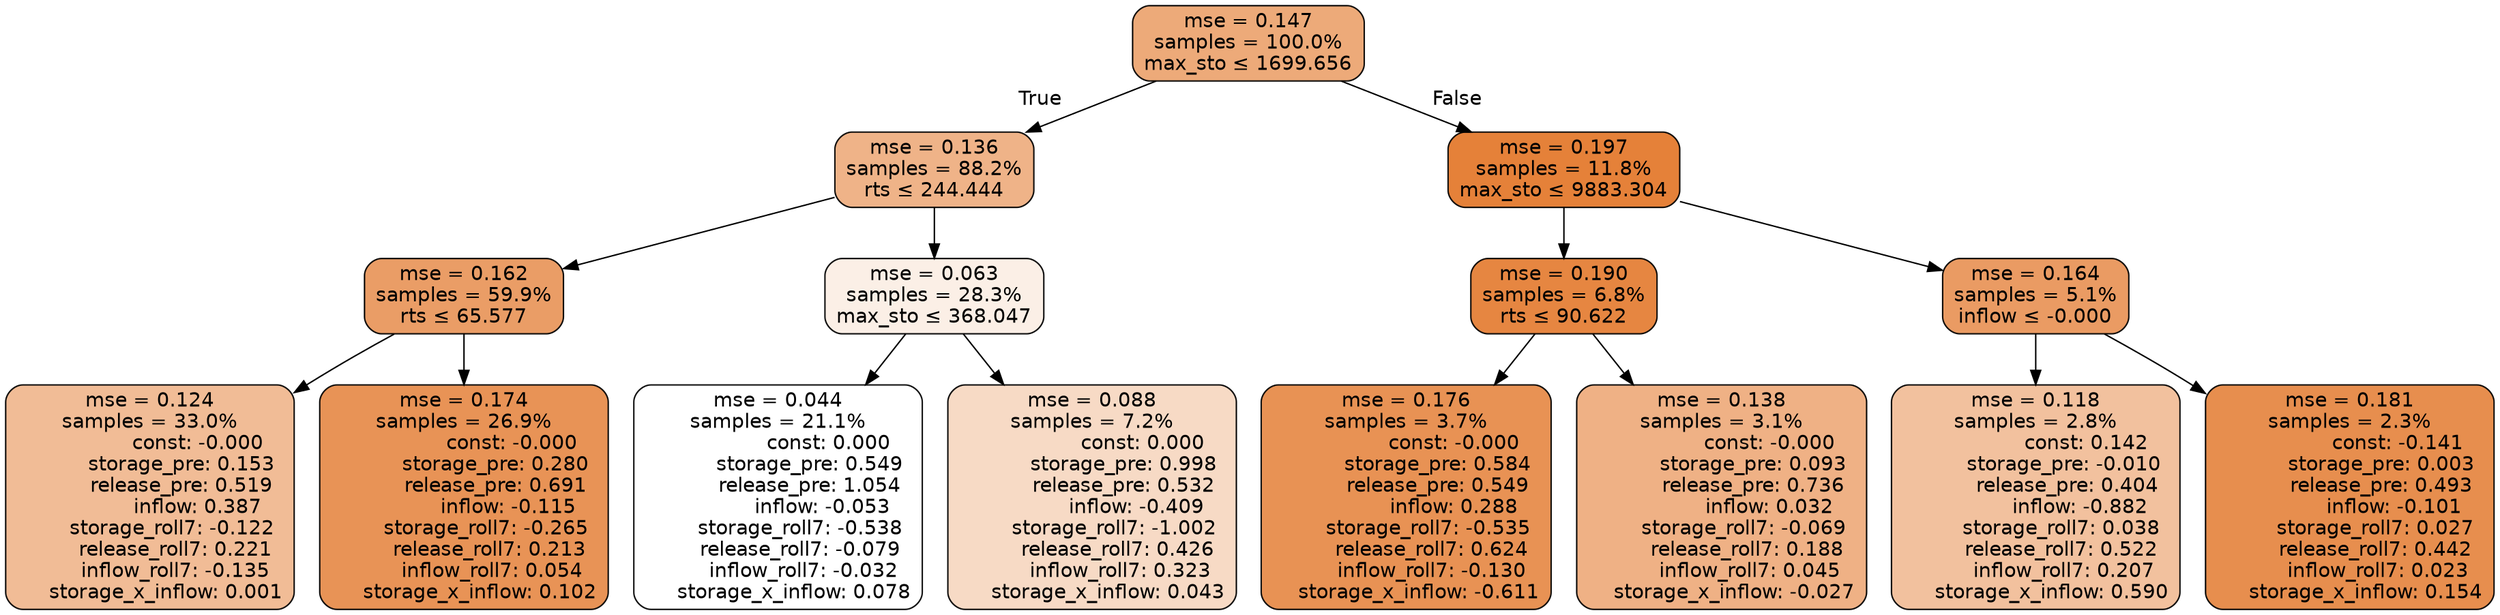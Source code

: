 digraph tree {
bgcolor="transparent"
node [shape=rectangle, style="filled, rounded", color="black", fontname=helvetica] ;
edge [fontname=helvetica] ;
	"0" [label="mse = 0.147
samples = 100.0%
max_sto &le; 1699.656", fillcolor="#edaa79"]
	"1" [label="mse = 0.136
samples = 88.2%
rts &le; 244.444", fillcolor="#efb388"]
	"2" [label="mse = 0.162
samples = 59.9%
rts &le; 65.577", fillcolor="#ea9d66"]
	"3" [label="mse = 0.124
samples = 33.0%
               const: -0.000
          storage_pre: 0.153
          release_pre: 0.519
               inflow: 0.387
       storage_roll7: -0.122
        release_roll7: 0.221
        inflow_roll7: -0.135
     storage_x_inflow: 0.001", fillcolor="#f1bc96"]
	"4" [label="mse = 0.174
samples = 26.9%
               const: -0.000
          storage_pre: 0.280
          release_pre: 0.691
              inflow: -0.115
       storage_roll7: -0.265
        release_roll7: 0.213
         inflow_roll7: 0.054
     storage_x_inflow: 0.102", fillcolor="#e89356"]
	"5" [label="mse = 0.063
samples = 28.3%
max_sto &le; 368.047", fillcolor="#fbefe6"]
	"6" [label="mse = 0.044
samples = 21.1%
                const: 0.000
          storage_pre: 0.549
          release_pre: 1.054
              inflow: -0.053
       storage_roll7: -0.538
       release_roll7: -0.079
        inflow_roll7: -0.032
     storage_x_inflow: 0.078", fillcolor="#ffffff"]
	"7" [label="mse = 0.088
samples = 7.2%
                const: 0.000
          storage_pre: 0.998
          release_pre: 0.532
              inflow: -0.409
       storage_roll7: -1.002
        release_roll7: 0.426
         inflow_roll7: 0.323
     storage_x_inflow: 0.043", fillcolor="#f7dac5"]
	"8" [label="mse = 0.197
samples = 11.8%
max_sto &le; 9883.304", fillcolor="#e58139"]
	"9" [label="mse = 0.190
samples = 6.8%
rts &le; 90.622", fillcolor="#e68641"]
	"10" [label="mse = 0.176
samples = 3.7%
               const: -0.000
          storage_pre: 0.584
          release_pre: 0.549
               inflow: 0.288
       storage_roll7: -0.535
        release_roll7: 0.624
        inflow_roll7: -0.130
    storage_x_inflow: -0.611", fillcolor="#e89254"]
	"11" [label="mse = 0.138
samples = 3.1%
               const: -0.000
          storage_pre: 0.093
          release_pre: 0.736
               inflow: 0.032
       storage_roll7: -0.069
        release_roll7: 0.188
         inflow_roll7: 0.045
    storage_x_inflow: -0.027", fillcolor="#efb185"]
	"12" [label="mse = 0.164
samples = 5.1%
inflow &le; -0.000", fillcolor="#ea9b63"]
	"13" [label="mse = 0.118
samples = 2.8%
                const: 0.142
         storage_pre: -0.010
          release_pre: 0.404
              inflow: -0.882
        storage_roll7: 0.038
        release_roll7: 0.522
         inflow_roll7: 0.207
     storage_x_inflow: 0.590", fillcolor="#f2c19e"]
	"14" [label="mse = 0.181
samples = 2.3%
               const: -0.141
          storage_pre: 0.003
          release_pre: 0.493
              inflow: -0.101
        storage_roll7: 0.027
        release_roll7: 0.442
         inflow_roll7: 0.023
     storage_x_inflow: 0.154", fillcolor="#e78e4e"]

	"0" -> "1" [labeldistance=2.5, labelangle=45, headlabel="True"]
	"1" -> "2"
	"2" -> "3"
	"2" -> "4"
	"1" -> "5"
	"5" -> "6"
	"5" -> "7"
	"0" -> "8" [labeldistance=2.5, labelangle=-45, headlabel="False"]
	"8" -> "9"
	"9" -> "10"
	"9" -> "11"
	"8" -> "12"
	"12" -> "13"
	"12" -> "14"
}